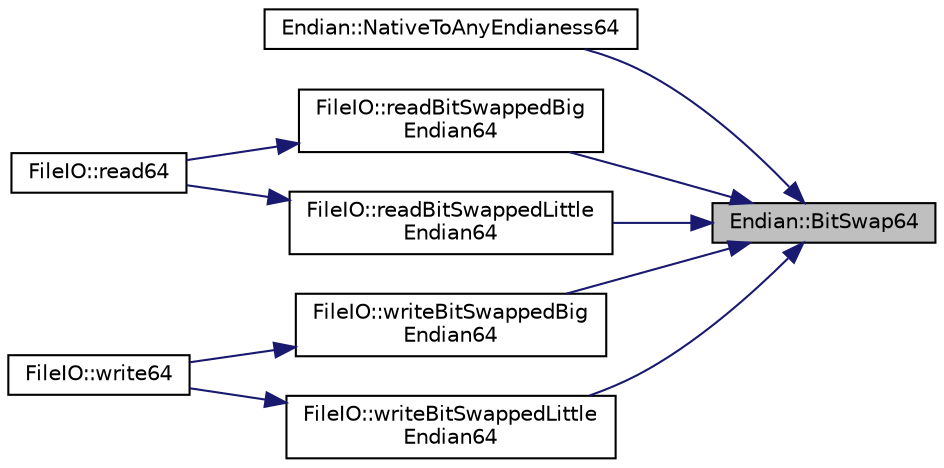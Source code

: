 digraph "Endian::BitSwap64"
{
 // INTERACTIVE_SVG=YES
 // LATEX_PDF_SIZE
  edge [fontname="Helvetica",fontsize="10",labelfontname="Helvetica",labelfontsize="10"];
  node [fontname="Helvetica",fontsize="10",shape=record];
  rankdir="RL";
  Node1 [label="Endian::BitSwap64",height=0.2,width=0.4,color="black", fillcolor="grey75", style="filled", fontcolor="black",tooltip=" "];
  Node1 -> Node2 [dir="back",color="midnightblue",fontsize="10",style="solid",fontname="Helvetica"];
  Node2 [label="Endian::NativeToAnyEndianess64",height=0.2,width=0.4,color="black", fillcolor="white", style="filled",URL="$namespaceEndian.html#a22d51fb21911a8aaf6f630630ecddb7d",tooltip=" "];
  Node1 -> Node3 [dir="back",color="midnightblue",fontsize="10",style="solid",fontname="Helvetica"];
  Node3 [label="FileIO::readBitSwappedBig\lEndian64",height=0.2,width=0.4,color="black", fillcolor="white", style="filled",URL="$namespaceFileIO.html#a55ee1ec8607da98fd4714328abe2cb49",tooltip=" "];
  Node3 -> Node4 [dir="back",color="midnightblue",fontsize="10",style="solid",fontname="Helvetica"];
  Node4 [label="FileIO::read64",height=0.2,width=0.4,color="black", fillcolor="white", style="filled",URL="$namespaceFileIO.html#af28bb2b6e0ab2ebda1786875326f559e",tooltip=" "];
  Node1 -> Node5 [dir="back",color="midnightblue",fontsize="10",style="solid",fontname="Helvetica"];
  Node5 [label="FileIO::readBitSwappedLittle\lEndian64",height=0.2,width=0.4,color="black", fillcolor="white", style="filled",URL="$namespaceFileIO.html#ae56a6aeca7f4fcd6372dc70d3bed9bb2",tooltip=" "];
  Node5 -> Node4 [dir="back",color="midnightblue",fontsize="10",style="solid",fontname="Helvetica"];
  Node1 -> Node6 [dir="back",color="midnightblue",fontsize="10",style="solid",fontname="Helvetica"];
  Node6 [label="FileIO::writeBitSwappedBig\lEndian64",height=0.2,width=0.4,color="black", fillcolor="white", style="filled",URL="$namespaceFileIO.html#a8da32dd4ed25628ef4e57fe04bc95699",tooltip=" "];
  Node6 -> Node7 [dir="back",color="midnightblue",fontsize="10",style="solid",fontname="Helvetica"];
  Node7 [label="FileIO::write64",height=0.2,width=0.4,color="black", fillcolor="white", style="filled",URL="$namespaceFileIO.html#a893970325dbe166fd080b186290c4902",tooltip=" "];
  Node1 -> Node8 [dir="back",color="midnightblue",fontsize="10",style="solid",fontname="Helvetica"];
  Node8 [label="FileIO::writeBitSwappedLittle\lEndian64",height=0.2,width=0.4,color="black", fillcolor="white", style="filled",URL="$namespaceFileIO.html#ae3ecf194d4a737c4c2bb23de88dc3d7c",tooltip=" "];
  Node8 -> Node7 [dir="back",color="midnightblue",fontsize="10",style="solid",fontname="Helvetica"];
}
